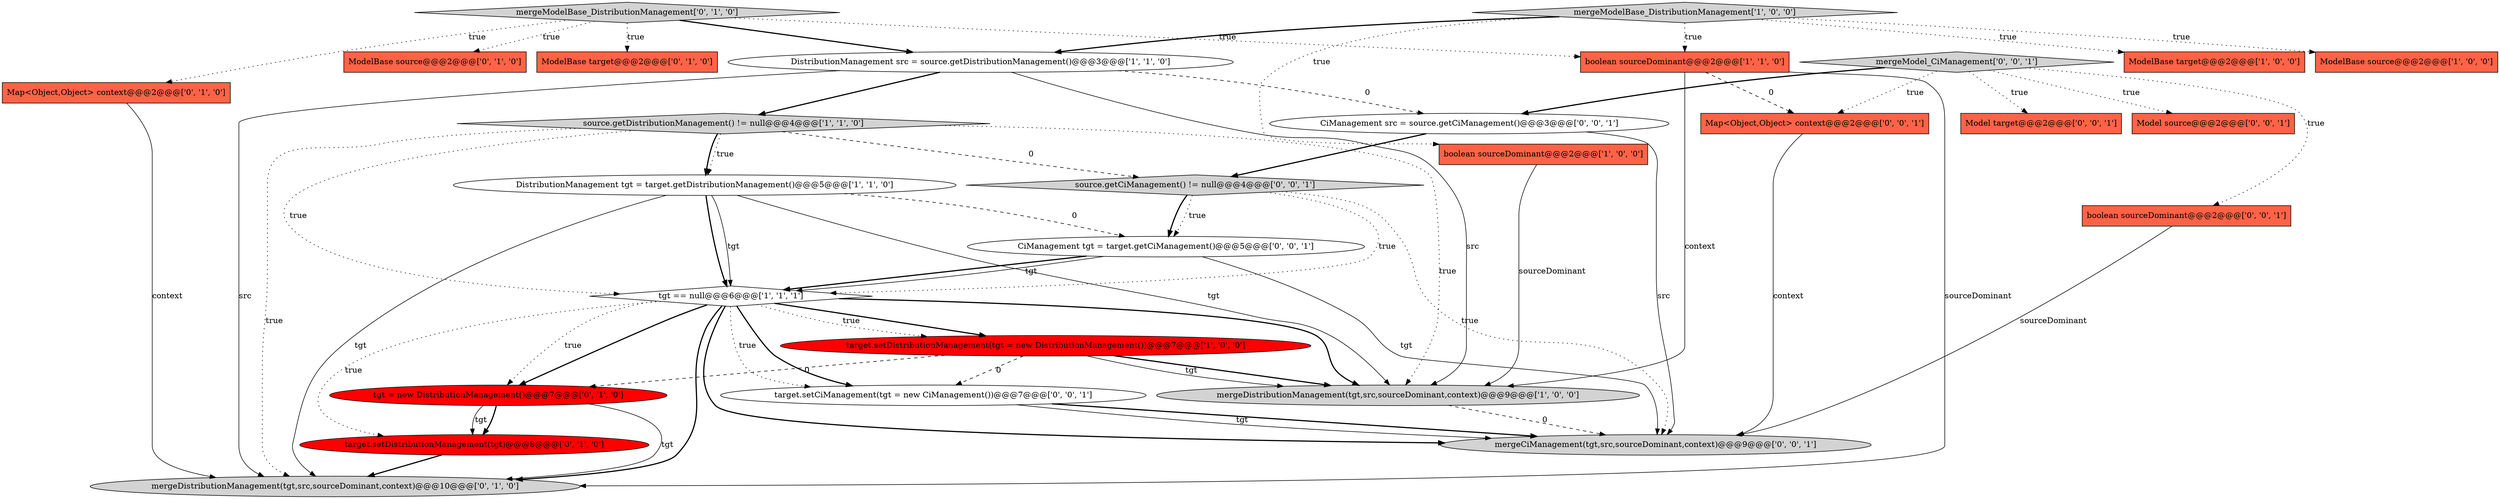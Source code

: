 digraph {
17 [style = filled, label = "mergeModelBase_DistributionManagement['0', '1', '0']", fillcolor = lightgray, shape = diamond image = "AAA0AAABBB2BBB"];
24 [style = filled, label = "Model source@@@2@@@['0', '0', '1']", fillcolor = tomato, shape = box image = "AAA0AAABBB3BBB"];
2 [style = filled, label = "boolean sourceDominant@@@2@@@['1', '0', '0']", fillcolor = tomato, shape = box image = "AAA0AAABBB1BBB"];
21 [style = filled, label = "mergeModel_CiManagement['0', '0', '1']", fillcolor = lightgray, shape = diamond image = "AAA0AAABBB3BBB"];
12 [style = filled, label = "Map<Object,Object> context@@@2@@@['0', '1', '0']", fillcolor = tomato, shape = box image = "AAA0AAABBB2BBB"];
3 [style = filled, label = "DistributionManagement src = source.getDistributionManagement()@@@3@@@['1', '1', '0']", fillcolor = white, shape = ellipse image = "AAA0AAABBB1BBB"];
19 [style = filled, label = "target.setCiManagement(tgt = new CiManagement())@@@7@@@['0', '0', '1']", fillcolor = white, shape = ellipse image = "AAA0AAABBB3BBB"];
15 [style = filled, label = "ModelBase source@@@2@@@['0', '1', '0']", fillcolor = tomato, shape = box image = "AAA0AAABBB2BBB"];
6 [style = filled, label = "mergeModelBase_DistributionManagement['1', '0', '0']", fillcolor = lightgray, shape = diamond image = "AAA0AAABBB1BBB"];
13 [style = filled, label = "mergeDistributionManagement(tgt,src,sourceDominant,context)@@@10@@@['0', '1', '0']", fillcolor = lightgray, shape = ellipse image = "AAA0AAABBB2BBB"];
20 [style = filled, label = "boolean sourceDominant@@@2@@@['0', '0', '1']", fillcolor = tomato, shape = box image = "AAA0AAABBB3BBB"];
7 [style = filled, label = "boolean sourceDominant@@@2@@@['1', '1', '0']", fillcolor = tomato, shape = box image = "AAA0AAABBB1BBB"];
26 [style = filled, label = "CiManagement tgt = target.getCiManagement()@@@5@@@['0', '0', '1']", fillcolor = white, shape = ellipse image = "AAA0AAABBB3BBB"];
0 [style = filled, label = "ModelBase target@@@2@@@['1', '0', '0']", fillcolor = tomato, shape = box image = "AAA0AAABBB1BBB"];
14 [style = filled, label = "tgt = new DistributionManagement()@@@7@@@['0', '1', '0']", fillcolor = red, shape = ellipse image = "AAA1AAABBB2BBB"];
10 [style = filled, label = "target.setDistributionManagement(tgt = new DistributionManagement())@@@7@@@['1', '0', '0']", fillcolor = red, shape = ellipse image = "AAA1AAABBB1BBB"];
18 [style = filled, label = "source.getCiManagement() != null@@@4@@@['0', '0', '1']", fillcolor = lightgray, shape = diamond image = "AAA0AAABBB3BBB"];
8 [style = filled, label = "mergeDistributionManagement(tgt,src,sourceDominant,context)@@@9@@@['1', '0', '0']", fillcolor = lightgray, shape = ellipse image = "AAA0AAABBB1BBB"];
25 [style = filled, label = "Map<Object,Object> context@@@2@@@['0', '0', '1']", fillcolor = tomato, shape = box image = "AAA0AAABBB3BBB"];
9 [style = filled, label = "tgt == null@@@6@@@['1', '1', '1']", fillcolor = white, shape = diamond image = "AAA0AAABBB1BBB"];
16 [style = filled, label = "target.setDistributionManagement(tgt)@@@8@@@['0', '1', '0']", fillcolor = red, shape = ellipse image = "AAA1AAABBB2BBB"];
5 [style = filled, label = "DistributionManagement tgt = target.getDistributionManagement()@@@5@@@['1', '1', '0']", fillcolor = white, shape = ellipse image = "AAA0AAABBB1BBB"];
1 [style = filled, label = "ModelBase source@@@2@@@['1', '0', '0']", fillcolor = tomato, shape = box image = "AAA0AAABBB1BBB"];
4 [style = filled, label = "source.getDistributionManagement() != null@@@4@@@['1', '1', '0']", fillcolor = lightgray, shape = diamond image = "AAA0AAABBB1BBB"];
23 [style = filled, label = "CiManagement src = source.getCiManagement()@@@3@@@['0', '0', '1']", fillcolor = white, shape = ellipse image = "AAA0AAABBB3BBB"];
22 [style = filled, label = "Model target@@@2@@@['0', '0', '1']", fillcolor = tomato, shape = box image = "AAA0AAABBB3BBB"];
11 [style = filled, label = "ModelBase target@@@2@@@['0', '1', '0']", fillcolor = tomato, shape = box image = "AAA0AAABBB2BBB"];
27 [style = filled, label = "mergeCiManagement(tgt,src,sourceDominant,context)@@@9@@@['0', '0', '1']", fillcolor = lightgray, shape = ellipse image = "AAA0AAABBB3BBB"];
14->16 [style = bold, label=""];
4->18 [style = dashed, label="0"];
6->3 [style = bold, label=""];
4->5 [style = dotted, label="true"];
26->27 [style = solid, label="tgt"];
16->13 [style = bold, label=""];
21->20 [style = dotted, label="true"];
5->9 [style = bold, label=""];
5->26 [style = dashed, label="0"];
10->19 [style = dashed, label="0"];
7->8 [style = solid, label="context"];
5->13 [style = solid, label="tgt"];
18->26 [style = bold, label=""];
6->1 [style = dotted, label="true"];
25->27 [style = solid, label="context"];
4->8 [style = dotted, label="true"];
17->11 [style = dotted, label="true"];
26->9 [style = bold, label=""];
21->22 [style = dotted, label="true"];
9->10 [style = bold, label=""];
9->8 [style = bold, label=""];
3->13 [style = solid, label="src"];
14->13 [style = solid, label="tgt"];
26->9 [style = solid, label="tgt"];
3->4 [style = bold, label=""];
9->14 [style = dotted, label="true"];
23->27 [style = solid, label="src"];
2->8 [style = solid, label="sourceDominant"];
20->27 [style = solid, label="sourceDominant"];
3->8 [style = solid, label="src"];
9->27 [style = bold, label=""];
21->25 [style = dotted, label="true"];
4->13 [style = dotted, label="true"];
3->23 [style = dashed, label="0"];
9->19 [style = dotted, label="true"];
6->2 [style = dotted, label="true"];
17->15 [style = dotted, label="true"];
5->8 [style = solid, label="tgt"];
10->8 [style = bold, label=""];
10->8 [style = solid, label="tgt"];
17->12 [style = dotted, label="true"];
21->24 [style = dotted, label="true"];
14->16 [style = solid, label="tgt"];
18->26 [style = dotted, label="true"];
19->27 [style = bold, label=""];
18->9 [style = dotted, label="true"];
19->27 [style = solid, label="tgt"];
9->14 [style = bold, label=""];
17->3 [style = bold, label=""];
6->7 [style = dotted, label="true"];
9->19 [style = bold, label=""];
7->25 [style = dashed, label="0"];
8->27 [style = dashed, label="0"];
17->7 [style = dotted, label="true"];
7->13 [style = solid, label="sourceDominant"];
6->0 [style = dotted, label="true"];
9->16 [style = dotted, label="true"];
4->9 [style = dotted, label="true"];
9->10 [style = dotted, label="true"];
12->13 [style = solid, label="context"];
4->5 [style = bold, label=""];
23->18 [style = bold, label=""];
5->9 [style = solid, label="tgt"];
18->27 [style = dotted, label="true"];
10->14 [style = dashed, label="0"];
9->13 [style = bold, label=""];
21->23 [style = bold, label=""];
}
